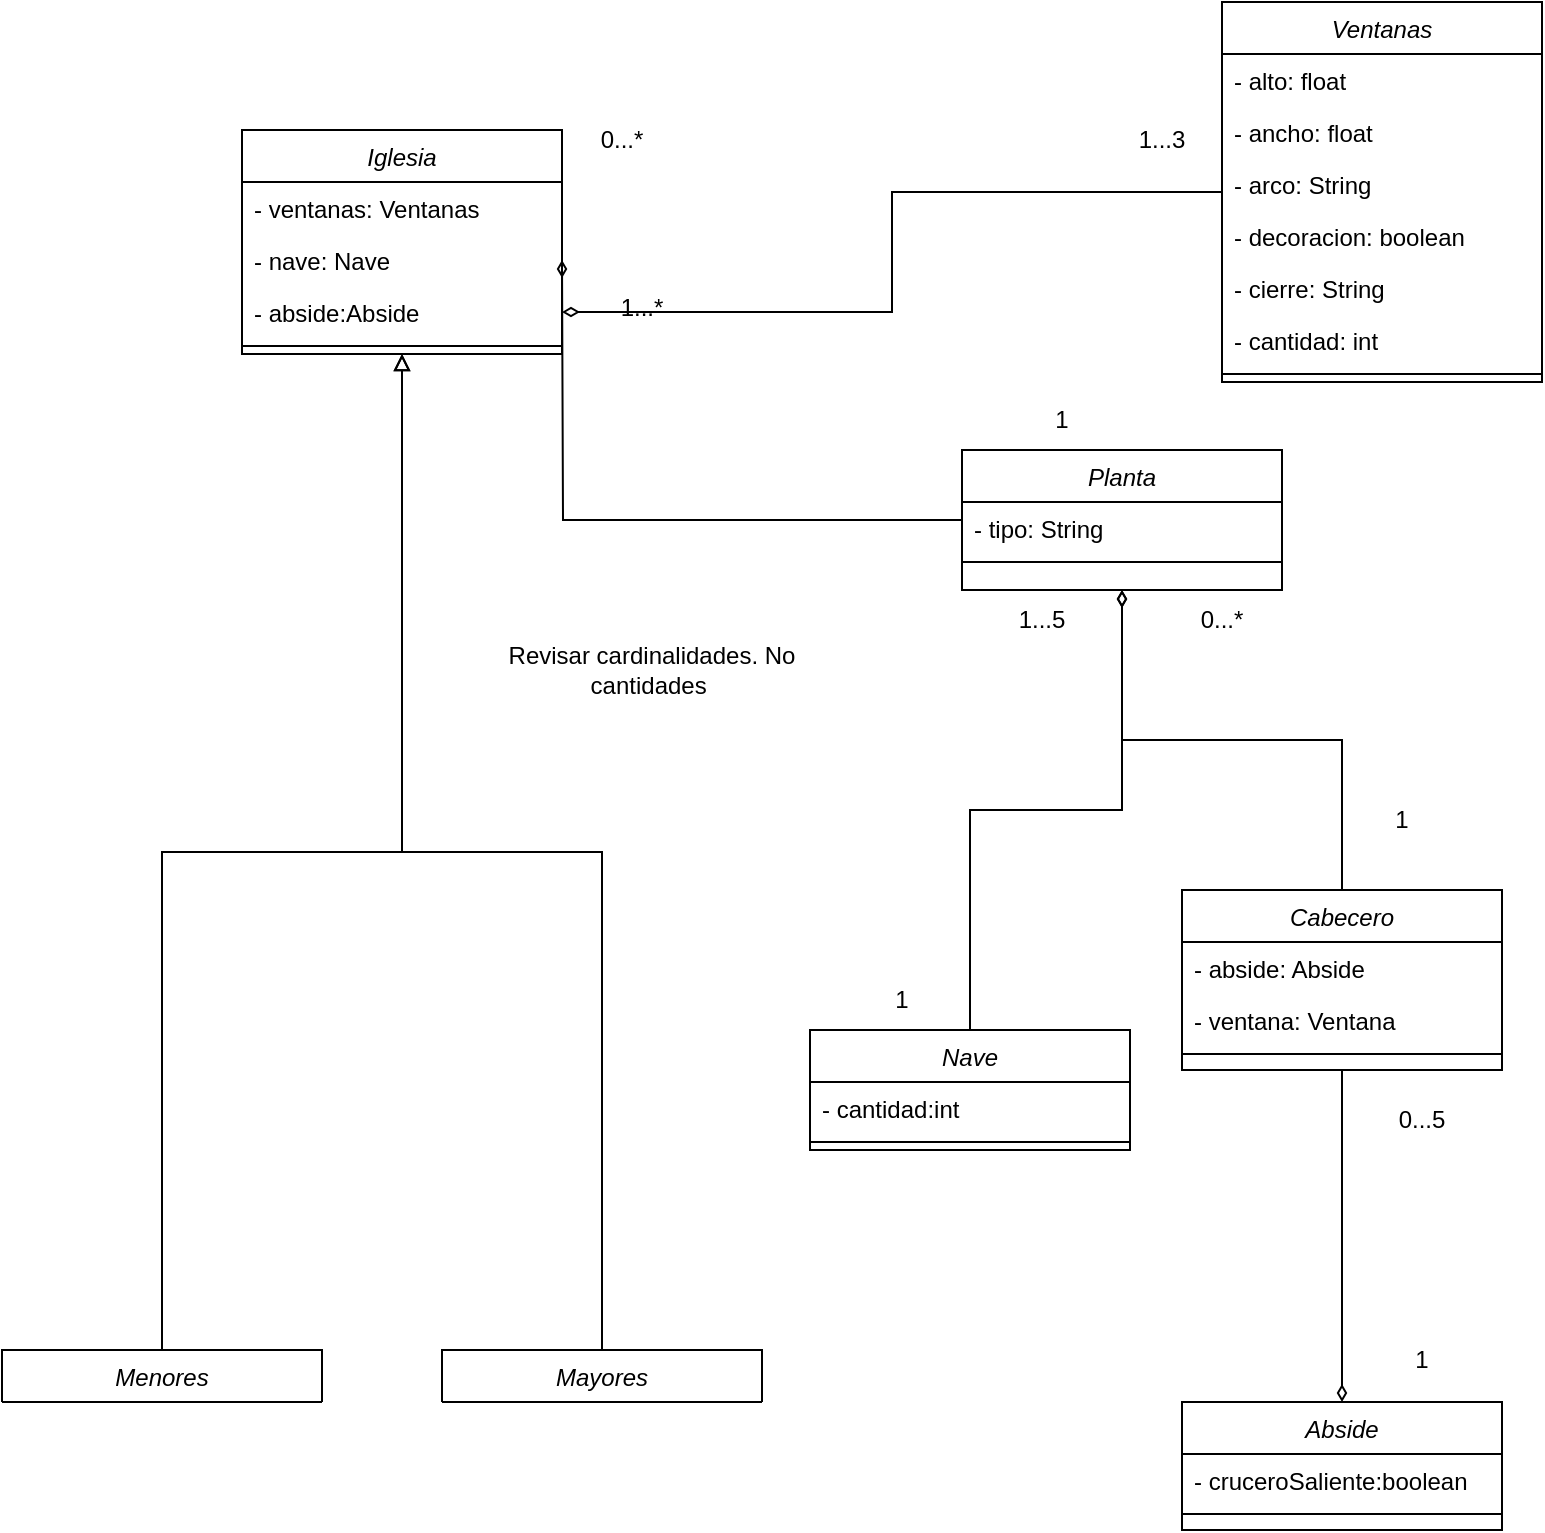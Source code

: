 <mxfile version="21.1.2" type="device">
  <diagram id="C5RBs43oDa-KdzZeNtuy" name="Page-1">
    <mxGraphModel dx="1219" dy="722" grid="1" gridSize="10" guides="1" tooltips="1" connect="1" arrows="1" fold="1" page="1" pageScale="1" pageWidth="827" pageHeight="1169" math="0" shadow="0">
      <root>
        <mxCell id="WIyWlLk6GJQsqaUBKTNV-0" />
        <mxCell id="WIyWlLk6GJQsqaUBKTNV-1" parent="WIyWlLk6GJQsqaUBKTNV-0" />
        <mxCell id="zkfFHV4jXpPFQw0GAbJ--0" value="Iglesia" style="swimlane;fontStyle=2;align=center;verticalAlign=top;childLayout=stackLayout;horizontal=1;startSize=26;horizontalStack=0;resizeParent=1;resizeLast=0;collapsible=1;marginBottom=0;rounded=0;shadow=0;strokeWidth=1;" parent="WIyWlLk6GJQsqaUBKTNV-1" vertex="1">
          <mxGeometry x="130" y="70" width="160" height="112" as="geometry">
            <mxRectangle x="230" y="140" width="160" height="26" as="alternateBounds" />
          </mxGeometry>
        </mxCell>
        <mxCell id="zkfFHV4jXpPFQw0GAbJ--1" value="- ventanas: Ventanas" style="text;align=left;verticalAlign=top;spacingLeft=4;spacingRight=4;overflow=hidden;rotatable=0;points=[[0,0.5],[1,0.5]];portConstraint=eastwest;" parent="zkfFHV4jXpPFQw0GAbJ--0" vertex="1">
          <mxGeometry y="26" width="160" height="26" as="geometry" />
        </mxCell>
        <mxCell id="zkfFHV4jXpPFQw0GAbJ--2" value="- nave: Nave" style="text;align=left;verticalAlign=top;spacingLeft=4;spacingRight=4;overflow=hidden;rotatable=0;points=[[0,0.5],[1,0.5]];portConstraint=eastwest;rounded=0;shadow=0;html=0;" parent="zkfFHV4jXpPFQw0GAbJ--0" vertex="1">
          <mxGeometry y="52" width="160" height="26" as="geometry" />
        </mxCell>
        <mxCell id="-9CAhmmVAEzaSycACFu9-12" value="- abside:Abside" style="text;align=left;verticalAlign=top;spacingLeft=4;spacingRight=4;overflow=hidden;rotatable=0;points=[[0,0.5],[1,0.5]];portConstraint=eastwest;rounded=0;shadow=0;html=0;" parent="zkfFHV4jXpPFQw0GAbJ--0" vertex="1">
          <mxGeometry y="78" width="160" height="26" as="geometry" />
        </mxCell>
        <mxCell id="zkfFHV4jXpPFQw0GAbJ--4" value="" style="line;html=1;strokeWidth=1;align=left;verticalAlign=middle;spacingTop=-1;spacingLeft=3;spacingRight=3;rotatable=0;labelPosition=right;points=[];portConstraint=eastwest;" parent="zkfFHV4jXpPFQw0GAbJ--0" vertex="1">
          <mxGeometry y="104" width="160" height="8" as="geometry" />
        </mxCell>
        <mxCell id="-9CAhmmVAEzaSycACFu9-13" style="edgeStyle=orthogonalEdgeStyle;rounded=0;orthogonalLoop=1;jettySize=auto;html=1;endArrow=block;endFill=0;entryX=0.5;entryY=1;entryDx=0;entryDy=0;" parent="WIyWlLk6GJQsqaUBKTNV-1" source="-9CAhmmVAEzaSycACFu9-0" target="zkfFHV4jXpPFQw0GAbJ--0" edge="1">
          <mxGeometry relative="1" as="geometry">
            <mxPoint x="324" y="170" as="targetPoint" />
          </mxGeometry>
        </mxCell>
        <mxCell id="-9CAhmmVAEzaSycACFu9-0" value="Menores" style="swimlane;fontStyle=2;align=center;verticalAlign=top;childLayout=stackLayout;horizontal=1;startSize=26;horizontalStack=0;resizeParent=1;resizeLast=0;collapsible=1;marginBottom=0;rounded=0;shadow=0;strokeWidth=1;" parent="WIyWlLk6GJQsqaUBKTNV-1" vertex="1" collapsed="1">
          <mxGeometry x="10" y="680" width="160" height="26" as="geometry">
            <mxRectangle x="210" y="310" width="160" height="138" as="alternateBounds" />
          </mxGeometry>
        </mxCell>
        <mxCell id="-9CAhmmVAEzaSycACFu9-4" value="" style="line;html=1;strokeWidth=1;align=left;verticalAlign=middle;spacingTop=-1;spacingLeft=3;spacingRight=3;rotatable=0;labelPosition=right;points=[];portConstraint=eastwest;" parent="-9CAhmmVAEzaSycACFu9-0" vertex="1">
          <mxGeometry y="26" width="160" height="8" as="geometry" />
        </mxCell>
        <mxCell id="-9CAhmmVAEzaSycACFu9-14" style="edgeStyle=orthogonalEdgeStyle;rounded=0;orthogonalLoop=1;jettySize=auto;html=1;endArrow=block;endFill=0;entryX=0.5;entryY=1;entryDx=0;entryDy=0;exitX=0.5;exitY=0;exitDx=0;exitDy=0;" parent="WIyWlLk6GJQsqaUBKTNV-1" source="-9CAhmmVAEzaSycACFu9-6" target="zkfFHV4jXpPFQw0GAbJ--0" edge="1">
          <mxGeometry relative="1" as="geometry">
            <mxPoint x="320" y="170" as="targetPoint" />
            <mxPoint x="374" y="414" as="sourcePoint" />
          </mxGeometry>
        </mxCell>
        <mxCell id="-9CAhmmVAEzaSycACFu9-6" value="Mayores" style="swimlane;fontStyle=2;align=center;verticalAlign=top;childLayout=stackLayout;horizontal=1;startSize=26;horizontalStack=0;resizeParent=1;resizeLast=0;collapsible=1;marginBottom=0;rounded=0;shadow=0;strokeWidth=1;" parent="WIyWlLk6GJQsqaUBKTNV-1" vertex="1" collapsed="1">
          <mxGeometry x="230" y="680" width="160" height="26" as="geometry">
            <mxRectangle x="230" y="680" width="160" height="70" as="alternateBounds" />
          </mxGeometry>
        </mxCell>
        <mxCell id="-9CAhmmVAEzaSycACFu9-10" value="" style="line;html=1;strokeWidth=1;align=left;verticalAlign=middle;spacingTop=-1;spacingLeft=3;spacingRight=3;rotatable=0;labelPosition=right;points=[];portConstraint=eastwest;" parent="-9CAhmmVAEzaSycACFu9-6" vertex="1">
          <mxGeometry y="26" width="160" height="8" as="geometry" />
        </mxCell>
        <mxCell id="-9CAhmmVAEzaSycACFu9-58" style="edgeStyle=orthogonalEdgeStyle;rounded=0;orthogonalLoop=1;jettySize=auto;html=1;entryX=1;entryY=0.5;entryDx=0;entryDy=0;endArrow=diamondThin;endFill=0;" parent="WIyWlLk6GJQsqaUBKTNV-1" source="-9CAhmmVAEzaSycACFu9-15" target="-9CAhmmVAEzaSycACFu9-12" edge="1">
          <mxGeometry relative="1" as="geometry" />
        </mxCell>
        <mxCell id="-9CAhmmVAEzaSycACFu9-15" value="Ventanas" style="swimlane;fontStyle=2;align=center;verticalAlign=top;childLayout=stackLayout;horizontal=1;startSize=26;horizontalStack=0;resizeParent=1;resizeLast=0;collapsible=1;marginBottom=0;rounded=0;shadow=0;strokeWidth=1;" parent="WIyWlLk6GJQsqaUBKTNV-1" vertex="1">
          <mxGeometry x="620" y="6" width="160" height="190" as="geometry">
            <mxRectangle x="230" y="140" width="160" height="26" as="alternateBounds" />
          </mxGeometry>
        </mxCell>
        <mxCell id="-9CAhmmVAEzaSycACFu9-16" value="- alto: float" style="text;align=left;verticalAlign=top;spacingLeft=4;spacingRight=4;overflow=hidden;rotatable=0;points=[[0,0.5],[1,0.5]];portConstraint=eastwest;" parent="-9CAhmmVAEzaSycACFu9-15" vertex="1">
          <mxGeometry y="26" width="160" height="26" as="geometry" />
        </mxCell>
        <mxCell id="-9CAhmmVAEzaSycACFu9-17" value="- ancho: float" style="text;align=left;verticalAlign=top;spacingLeft=4;spacingRight=4;overflow=hidden;rotatable=0;points=[[0,0.5],[1,0.5]];portConstraint=eastwest;rounded=0;shadow=0;html=0;" parent="-9CAhmmVAEzaSycACFu9-15" vertex="1">
          <mxGeometry y="52" width="160" height="26" as="geometry" />
        </mxCell>
        <mxCell id="-9CAhmmVAEzaSycACFu9-18" value="- arco: String" style="text;align=left;verticalAlign=top;spacingLeft=4;spacingRight=4;overflow=hidden;rotatable=0;points=[[0,0.5],[1,0.5]];portConstraint=eastwest;rounded=0;shadow=0;html=0;" parent="-9CAhmmVAEzaSycACFu9-15" vertex="1">
          <mxGeometry y="78" width="160" height="26" as="geometry" />
        </mxCell>
        <mxCell id="-9CAhmmVAEzaSycACFu9-19" value="- decoracion: boolean" style="text;align=left;verticalAlign=top;spacingLeft=4;spacingRight=4;overflow=hidden;rotatable=0;points=[[0,0.5],[1,0.5]];portConstraint=eastwest;rounded=0;shadow=0;html=0;" parent="-9CAhmmVAEzaSycACFu9-15" vertex="1">
          <mxGeometry y="104" width="160" height="26" as="geometry" />
        </mxCell>
        <mxCell id="-9CAhmmVAEzaSycACFu9-22" value="- cierre: String" style="text;align=left;verticalAlign=top;spacingLeft=4;spacingRight=4;overflow=hidden;rotatable=0;points=[[0,0.5],[1,0.5]];portConstraint=eastwest;rounded=0;shadow=0;html=0;" parent="-9CAhmmVAEzaSycACFu9-15" vertex="1">
          <mxGeometry y="130" width="160" height="26" as="geometry" />
        </mxCell>
        <mxCell id="-9CAhmmVAEzaSycACFu9-30" value="- cantidad: int" style="text;align=left;verticalAlign=top;spacingLeft=4;spacingRight=4;overflow=hidden;rotatable=0;points=[[0,0.5],[1,0.5]];portConstraint=eastwest;rounded=0;shadow=0;html=0;" parent="-9CAhmmVAEzaSycACFu9-15" vertex="1">
          <mxGeometry y="156" width="160" height="26" as="geometry" />
        </mxCell>
        <mxCell id="-9CAhmmVAEzaSycACFu9-20" value="" style="line;html=1;strokeWidth=1;align=left;verticalAlign=middle;spacingTop=-1;spacingLeft=3;spacingRight=3;rotatable=0;labelPosition=right;points=[];portConstraint=eastwest;" parent="-9CAhmmVAEzaSycACFu9-15" vertex="1">
          <mxGeometry y="182" width="160" height="8" as="geometry" />
        </mxCell>
        <mxCell id="-9CAhmmVAEzaSycACFu9-55" style="edgeStyle=orthogonalEdgeStyle;rounded=0;orthogonalLoop=1;jettySize=auto;html=1;entryX=0.5;entryY=1;entryDx=0;entryDy=0;endArrow=diamondThin;endFill=0;" parent="WIyWlLk6GJQsqaUBKTNV-1" source="-9CAhmmVAEzaSycACFu9-23" target="-9CAhmmVAEzaSycACFu9-31" edge="1">
          <mxGeometry relative="1" as="geometry" />
        </mxCell>
        <mxCell id="-9CAhmmVAEzaSycACFu9-23" value="Nave" style="swimlane;fontStyle=2;align=center;verticalAlign=top;childLayout=stackLayout;horizontal=1;startSize=26;horizontalStack=0;resizeParent=1;resizeLast=0;collapsible=1;marginBottom=0;rounded=0;shadow=0;strokeWidth=1;" parent="WIyWlLk6GJQsqaUBKTNV-1" vertex="1">
          <mxGeometry x="414" y="520" width="160" height="60" as="geometry">
            <mxRectangle x="414" y="520" width="160" height="26" as="alternateBounds" />
          </mxGeometry>
        </mxCell>
        <mxCell id="-9CAhmmVAEzaSycACFu9-24" value="- cantidad:int" style="text;align=left;verticalAlign=top;spacingLeft=4;spacingRight=4;overflow=hidden;rotatable=0;points=[[0,0.5],[1,0.5]];portConstraint=eastwest;" parent="-9CAhmmVAEzaSycACFu9-23" vertex="1">
          <mxGeometry y="26" width="160" height="26" as="geometry" />
        </mxCell>
        <mxCell id="-9CAhmmVAEzaSycACFu9-29" value="" style="line;html=1;strokeWidth=1;align=left;verticalAlign=middle;spacingTop=-1;spacingLeft=3;spacingRight=3;rotatable=0;labelPosition=right;points=[];portConstraint=eastwest;" parent="-9CAhmmVAEzaSycACFu9-23" vertex="1">
          <mxGeometry y="52" width="160" height="8" as="geometry" />
        </mxCell>
        <mxCell id="-9CAhmmVAEzaSycACFu9-57" style="edgeStyle=orthogonalEdgeStyle;rounded=0;orthogonalLoop=1;jettySize=auto;html=1;entryX=1;entryY=0.5;entryDx=0;entryDy=0;endArrow=diamondThin;endFill=0;" parent="WIyWlLk6GJQsqaUBKTNV-1" source="-9CAhmmVAEzaSycACFu9-31" edge="1">
          <mxGeometry relative="1" as="geometry">
            <mxPoint x="290" y="135" as="targetPoint" />
          </mxGeometry>
        </mxCell>
        <mxCell id="-9CAhmmVAEzaSycACFu9-31" value="Planta" style="swimlane;fontStyle=2;align=center;verticalAlign=top;childLayout=stackLayout;horizontal=1;startSize=26;horizontalStack=0;resizeParent=1;resizeLast=0;collapsible=1;marginBottom=0;rounded=0;shadow=0;strokeWidth=1;" parent="WIyWlLk6GJQsqaUBKTNV-1" vertex="1">
          <mxGeometry x="490" y="230" width="160" height="70" as="geometry">
            <mxRectangle x="230" y="140" width="160" height="26" as="alternateBounds" />
          </mxGeometry>
        </mxCell>
        <mxCell id="-9CAhmmVAEzaSycACFu9-32" value="- tipo: String" style="text;align=left;verticalAlign=top;spacingLeft=4;spacingRight=4;overflow=hidden;rotatable=0;points=[[0,0.5],[1,0.5]];portConstraint=eastwest;" parent="-9CAhmmVAEzaSycACFu9-31" vertex="1">
          <mxGeometry y="26" width="160" height="26" as="geometry" />
        </mxCell>
        <mxCell id="-9CAhmmVAEzaSycACFu9-38" value="" style="line;html=1;strokeWidth=1;align=left;verticalAlign=middle;spacingTop=-1;spacingLeft=3;spacingRight=3;rotatable=0;labelPosition=right;points=[];portConstraint=eastwest;" parent="-9CAhmmVAEzaSycACFu9-31" vertex="1">
          <mxGeometry y="52" width="160" height="8" as="geometry" />
        </mxCell>
        <mxCell id="-9CAhmmVAEzaSycACFu9-39" value="Abside" style="swimlane;fontStyle=2;align=center;verticalAlign=top;childLayout=stackLayout;horizontal=1;startSize=26;horizontalStack=0;resizeParent=1;resizeLast=0;collapsible=1;marginBottom=0;rounded=0;shadow=0;strokeWidth=1;" parent="WIyWlLk6GJQsqaUBKTNV-1" vertex="1">
          <mxGeometry x="600" y="706" width="160" height="64" as="geometry">
            <mxRectangle x="230" y="140" width="160" height="26" as="alternateBounds" />
          </mxGeometry>
        </mxCell>
        <mxCell id="-9CAhmmVAEzaSycACFu9-40" value="- cruceroSaliente:boolean" style="text;align=left;verticalAlign=top;spacingLeft=4;spacingRight=4;overflow=hidden;rotatable=0;points=[[0,0.5],[1,0.5]];portConstraint=eastwest;" parent="-9CAhmmVAEzaSycACFu9-39" vertex="1">
          <mxGeometry y="26" width="160" height="26" as="geometry" />
        </mxCell>
        <mxCell id="-9CAhmmVAEzaSycACFu9-45" value="" style="line;html=1;strokeWidth=1;align=left;verticalAlign=middle;spacingTop=-1;spacingLeft=3;spacingRight=3;rotatable=0;labelPosition=right;points=[];portConstraint=eastwest;" parent="-9CAhmmVAEzaSycACFu9-39" vertex="1">
          <mxGeometry y="52" width="160" height="8" as="geometry" />
        </mxCell>
        <mxCell id="-9CAhmmVAEzaSycACFu9-56" style="edgeStyle=orthogonalEdgeStyle;rounded=0;orthogonalLoop=1;jettySize=auto;html=1;endArrow=diamondThin;endFill=0;entryX=0.5;entryY=0;entryDx=0;entryDy=0;" parent="WIyWlLk6GJQsqaUBKTNV-1" source="-9CAhmmVAEzaSycACFu9-46" target="-9CAhmmVAEzaSycACFu9-39" edge="1">
          <mxGeometry relative="1" as="geometry">
            <mxPoint x="700" y="640" as="targetPoint" />
          </mxGeometry>
        </mxCell>
        <mxCell id="MH3gqG9MT2zDPMVxk5vk-1" style="edgeStyle=orthogonalEdgeStyle;rounded=0;orthogonalLoop=1;jettySize=auto;html=1;entryX=0.5;entryY=1;entryDx=0;entryDy=0;endArrow=diamondThin;endFill=0;" edge="1" parent="WIyWlLk6GJQsqaUBKTNV-1" source="-9CAhmmVAEzaSycACFu9-46" target="-9CAhmmVAEzaSycACFu9-31">
          <mxGeometry relative="1" as="geometry" />
        </mxCell>
        <mxCell id="-9CAhmmVAEzaSycACFu9-46" value="Cabecero" style="swimlane;fontStyle=2;align=center;verticalAlign=top;childLayout=stackLayout;horizontal=1;startSize=26;horizontalStack=0;resizeParent=1;resizeLast=0;collapsible=1;marginBottom=0;rounded=0;shadow=0;strokeWidth=1;" parent="WIyWlLk6GJQsqaUBKTNV-1" vertex="1">
          <mxGeometry x="600" y="450" width="160" height="90" as="geometry">
            <mxRectangle x="230" y="140" width="160" height="26" as="alternateBounds" />
          </mxGeometry>
        </mxCell>
        <mxCell id="-9CAhmmVAEzaSycACFu9-47" value="- abside: Abside" style="text;align=left;verticalAlign=top;spacingLeft=4;spacingRight=4;overflow=hidden;rotatable=0;points=[[0,0.5],[1,0.5]];portConstraint=eastwest;" parent="-9CAhmmVAEzaSycACFu9-46" vertex="1">
          <mxGeometry y="26" width="160" height="26" as="geometry" />
        </mxCell>
        <mxCell id="-9CAhmmVAEzaSycACFu9-48" value="- ventana: Ventana" style="text;align=left;verticalAlign=top;spacingLeft=4;spacingRight=4;overflow=hidden;rotatable=0;points=[[0,0.5],[1,0.5]];portConstraint=eastwest;rounded=0;shadow=0;html=0;" parent="-9CAhmmVAEzaSycACFu9-46" vertex="1">
          <mxGeometry y="52" width="160" height="26" as="geometry" />
        </mxCell>
        <mxCell id="-9CAhmmVAEzaSycACFu9-53" value="" style="line;html=1;strokeWidth=1;align=left;verticalAlign=middle;spacingTop=-1;spacingLeft=3;spacingRight=3;rotatable=0;labelPosition=right;points=[];portConstraint=eastwest;" parent="-9CAhmmVAEzaSycACFu9-46" vertex="1">
          <mxGeometry y="78" width="160" height="8" as="geometry" />
        </mxCell>
        <mxCell id="-9CAhmmVAEzaSycACFu9-60" value="1...3" style="text;html=1;strokeColor=none;fillColor=none;align=center;verticalAlign=middle;whiteSpace=wrap;rounded=0;" parent="WIyWlLk6GJQsqaUBKTNV-1" vertex="1">
          <mxGeometry x="560" y="60" width="60" height="30" as="geometry" />
        </mxCell>
        <mxCell id="-9CAhmmVAEzaSycACFu9-61" value="0...*" style="text;html=1;strokeColor=none;fillColor=none;align=center;verticalAlign=middle;whiteSpace=wrap;rounded=0;" parent="WIyWlLk6GJQsqaUBKTNV-1" vertex="1">
          <mxGeometry x="290" y="60" width="60" height="30" as="geometry" />
        </mxCell>
        <mxCell id="-9CAhmmVAEzaSycACFu9-62" value="1" style="text;html=1;strokeColor=none;fillColor=none;align=center;verticalAlign=middle;whiteSpace=wrap;rounded=0;" parent="WIyWlLk6GJQsqaUBKTNV-1" vertex="1">
          <mxGeometry x="510" y="200" width="60" height="30" as="geometry" />
        </mxCell>
        <mxCell id="-9CAhmmVAEzaSycACFu9-63" value="1...*" style="text;html=1;strokeColor=none;fillColor=none;align=center;verticalAlign=middle;whiteSpace=wrap;rounded=0;" parent="WIyWlLk6GJQsqaUBKTNV-1" vertex="1">
          <mxGeometry x="300" y="144" width="60" height="30" as="geometry" />
        </mxCell>
        <mxCell id="-9CAhmmVAEzaSycACFu9-65" value="1" style="text;html=1;strokeColor=none;fillColor=none;align=center;verticalAlign=middle;whiteSpace=wrap;rounded=0;" parent="WIyWlLk6GJQsqaUBKTNV-1" vertex="1">
          <mxGeometry x="430" y="490" width="60" height="30" as="geometry" />
        </mxCell>
        <mxCell id="-9CAhmmVAEzaSycACFu9-67" value="1...5" style="text;html=1;strokeColor=none;fillColor=none;align=center;verticalAlign=middle;whiteSpace=wrap;rounded=0;" parent="WIyWlLk6GJQsqaUBKTNV-1" vertex="1">
          <mxGeometry x="500" y="300" width="60" height="30" as="geometry" />
        </mxCell>
        <mxCell id="-9CAhmmVAEzaSycACFu9-68" value="1" style="text;html=1;strokeColor=none;fillColor=none;align=center;verticalAlign=middle;whiteSpace=wrap;rounded=0;" parent="WIyWlLk6GJQsqaUBKTNV-1" vertex="1">
          <mxGeometry x="680" y="400" width="60" height="30" as="geometry" />
        </mxCell>
        <mxCell id="-9CAhmmVAEzaSycACFu9-69" value="0...*" style="text;html=1;strokeColor=none;fillColor=none;align=center;verticalAlign=middle;whiteSpace=wrap;rounded=0;" parent="WIyWlLk6GJQsqaUBKTNV-1" vertex="1">
          <mxGeometry x="590" y="300" width="60" height="30" as="geometry" />
        </mxCell>
        <mxCell id="-9CAhmmVAEzaSycACFu9-70" value="1" style="text;html=1;strokeColor=none;fillColor=none;align=center;verticalAlign=middle;whiteSpace=wrap;rounded=0;" parent="WIyWlLk6GJQsqaUBKTNV-1" vertex="1">
          <mxGeometry x="690" y="670" width="60" height="30" as="geometry" />
        </mxCell>
        <mxCell id="-9CAhmmVAEzaSycACFu9-71" value="0...5" style="text;html=1;strokeColor=none;fillColor=none;align=center;verticalAlign=middle;whiteSpace=wrap;rounded=0;" parent="WIyWlLk6GJQsqaUBKTNV-1" vertex="1">
          <mxGeometry x="690" y="550" width="60" height="30" as="geometry" />
        </mxCell>
        <mxCell id="MH3gqG9MT2zDPMVxk5vk-0" value="Revisar cardinalidades. No cantidades&amp;nbsp;" style="text;html=1;strokeColor=none;fillColor=none;align=center;verticalAlign=middle;whiteSpace=wrap;rounded=0;" vertex="1" parent="WIyWlLk6GJQsqaUBKTNV-1">
          <mxGeometry x="230" y="310" width="210" height="60" as="geometry" />
        </mxCell>
      </root>
    </mxGraphModel>
  </diagram>
</mxfile>
